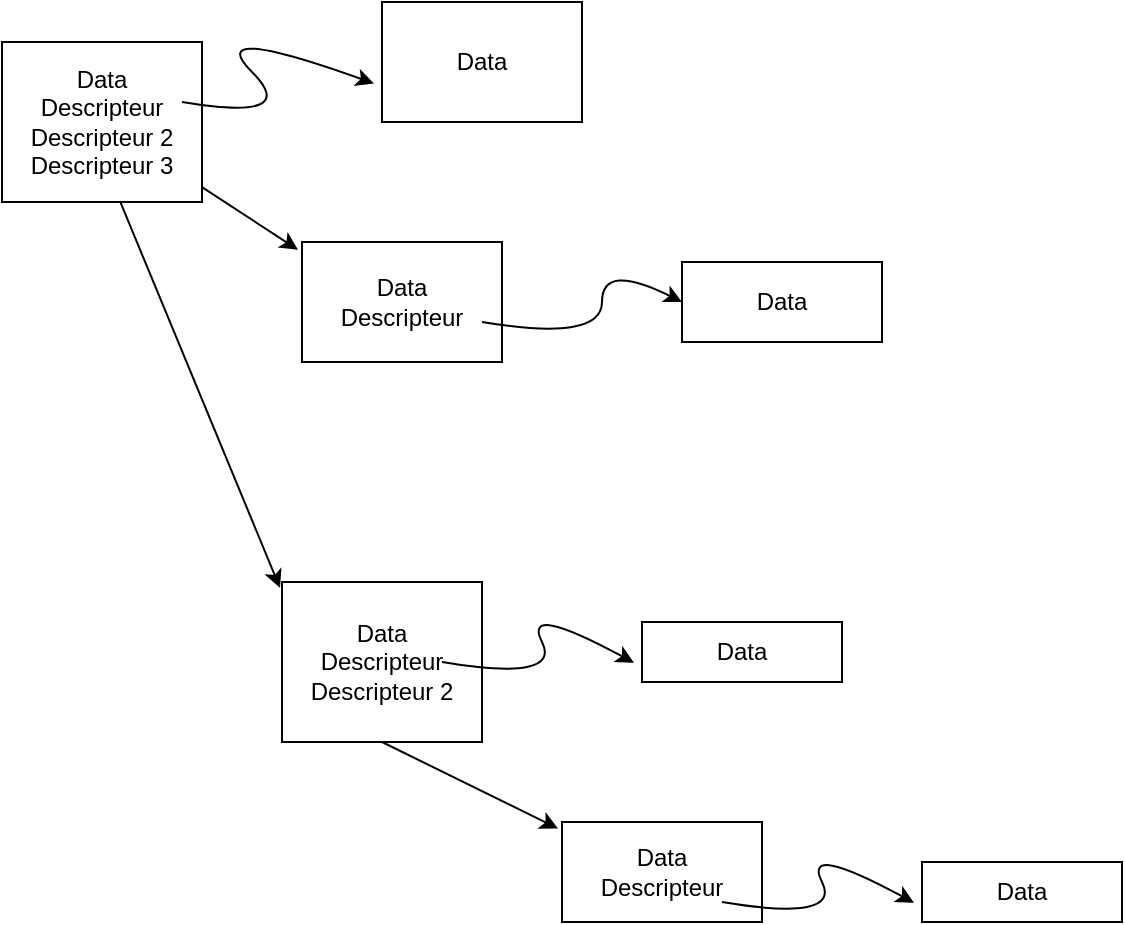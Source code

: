 <mxfile>
    <diagram id="VT18WG16-8FDoh_S-0IY" name="Page-1">
        <mxGraphModel dx="498" dy="477" grid="1" gridSize="10" guides="1" tooltips="1" connect="1" arrows="1" fold="1" page="1" pageScale="1" pageWidth="1169" pageHeight="827" math="0" shadow="0">
            <root>
                <mxCell id="0"/>
                <mxCell id="1" parent="0"/>
                <mxCell id="2" value="Data&lt;br&gt;Descripteur&lt;br&gt;Descripteur 2&lt;br&gt;Descripteur 3" style="rounded=0;whiteSpace=wrap;html=1;" vertex="1" parent="1">
                    <mxGeometry x="40" y="230" width="100" height="80" as="geometry"/>
                </mxCell>
                <mxCell id="3" value="Data" style="rounded=0;whiteSpace=wrap;html=1;" vertex="1" parent="1">
                    <mxGeometry x="230" y="210" width="100" height="60" as="geometry"/>
                </mxCell>
                <mxCell id="4" value="" style="curved=1;endArrow=classic;html=1;entryX=-0.04;entryY=0.68;entryDx=0;entryDy=0;entryPerimeter=0;" edge="1" parent="1" target="3">
                    <mxGeometry width="50" height="50" relative="1" as="geometry">
                        <mxPoint x="130" y="260" as="sourcePoint"/>
                        <mxPoint x="190" y="220" as="targetPoint"/>
                        <Array as="points">
                            <mxPoint x="190" y="270"/>
                            <mxPoint x="140" y="220"/>
                        </Array>
                    </mxGeometry>
                </mxCell>
                <mxCell id="5" value="Data&lt;br&gt;Descripteur" style="rounded=0;whiteSpace=wrap;html=1;" vertex="1" parent="1">
                    <mxGeometry x="190" y="330" width="100" height="60" as="geometry"/>
                </mxCell>
                <mxCell id="6" value="Data" style="rounded=0;whiteSpace=wrap;html=1;" vertex="1" parent="1">
                    <mxGeometry x="380" y="340" width="100" height="40" as="geometry"/>
                </mxCell>
                <mxCell id="7" value="" style="curved=1;endArrow=classic;html=1;entryX=0;entryY=0.5;entryDx=0;entryDy=0;entryPerimeter=0;" edge="1" parent="1" target="6">
                    <mxGeometry width="50" height="50" relative="1" as="geometry">
                        <mxPoint x="280" y="370" as="sourcePoint"/>
                        <mxPoint x="340" y="330" as="targetPoint"/>
                        <Array as="points">
                            <mxPoint x="340" y="380"/>
                            <mxPoint x="340" y="340"/>
                        </Array>
                    </mxGeometry>
                </mxCell>
                <mxCell id="9" value="" style="endArrow=classic;html=1;entryX=-0.02;entryY=0.065;entryDx=0;entryDy=0;entryPerimeter=0;" edge="1" parent="1" source="2" target="5">
                    <mxGeometry width="50" height="50" relative="1" as="geometry">
                        <mxPoint x="110" y="370" as="sourcePoint"/>
                        <mxPoint x="160" y="320" as="targetPoint"/>
                    </mxGeometry>
                </mxCell>
                <mxCell id="11" value="" style="endArrow=classic;html=1;entryX=-0.01;entryY=0.076;entryDx=0;entryDy=0;entryPerimeter=0;exitX=0.59;exitY=0.995;exitDx=0;exitDy=0;exitPerimeter=0;" edge="1" parent="1" source="2">
                    <mxGeometry width="50" height="50" relative="1" as="geometry">
                        <mxPoint x="50" y="414" as="sourcePoint"/>
                        <mxPoint x="179" y="502.92" as="targetPoint"/>
                    </mxGeometry>
                </mxCell>
                <mxCell id="12" value="Data&lt;br&gt;Descripteur&lt;br&gt;Descripteur 2" style="rounded=0;whiteSpace=wrap;html=1;" vertex="1" parent="1">
                    <mxGeometry x="180" y="500" width="100" height="80" as="geometry"/>
                </mxCell>
                <mxCell id="13" value="Data" style="rounded=0;whiteSpace=wrap;html=1;" vertex="1" parent="1">
                    <mxGeometry x="360" y="520" width="100" height="30" as="geometry"/>
                </mxCell>
                <mxCell id="14" value="" style="curved=1;endArrow=classic;html=1;entryX=-0.04;entryY=0.68;entryDx=0;entryDy=0;entryPerimeter=0;" edge="1" parent="1" target="13">
                    <mxGeometry width="50" height="50" relative="1" as="geometry">
                        <mxPoint x="260" y="540" as="sourcePoint"/>
                        <mxPoint x="320" y="500" as="targetPoint"/>
                        <Array as="points">
                            <mxPoint x="320" y="550"/>
                            <mxPoint x="300" y="510"/>
                        </Array>
                    </mxGeometry>
                </mxCell>
                <mxCell id="15" value="Data&lt;br&gt;Descripteur" style="rounded=0;whiteSpace=wrap;html=1;" vertex="1" parent="1">
                    <mxGeometry x="320" y="620" width="100" height="50" as="geometry"/>
                </mxCell>
                <mxCell id="16" value="Data" style="rounded=0;whiteSpace=wrap;html=1;" vertex="1" parent="1">
                    <mxGeometry x="500" y="640" width="100" height="30" as="geometry"/>
                </mxCell>
                <mxCell id="17" value="" style="curved=1;endArrow=classic;html=1;entryX=-0.04;entryY=0.68;entryDx=0;entryDy=0;entryPerimeter=0;" edge="1" parent="1" target="16">
                    <mxGeometry width="50" height="50" relative="1" as="geometry">
                        <mxPoint x="400" y="660" as="sourcePoint"/>
                        <mxPoint x="460" y="620" as="targetPoint"/>
                        <Array as="points">
                            <mxPoint x="460" y="670"/>
                            <mxPoint x="440" y="630"/>
                        </Array>
                    </mxGeometry>
                </mxCell>
                <mxCell id="18" value="" style="endArrow=classic;html=1;entryX=-0.02;entryY=0.065;entryDx=0;entryDy=0;entryPerimeter=0;exitX=0.5;exitY=1;exitDx=0;exitDy=0;" edge="1" parent="1" source="12" target="15">
                    <mxGeometry width="50" height="50" relative="1" as="geometry">
                        <mxPoint x="250" y="760" as="sourcePoint"/>
                        <mxPoint x="300" y="710" as="targetPoint"/>
                    </mxGeometry>
                </mxCell>
            </root>
        </mxGraphModel>
    </diagram>
</mxfile>
